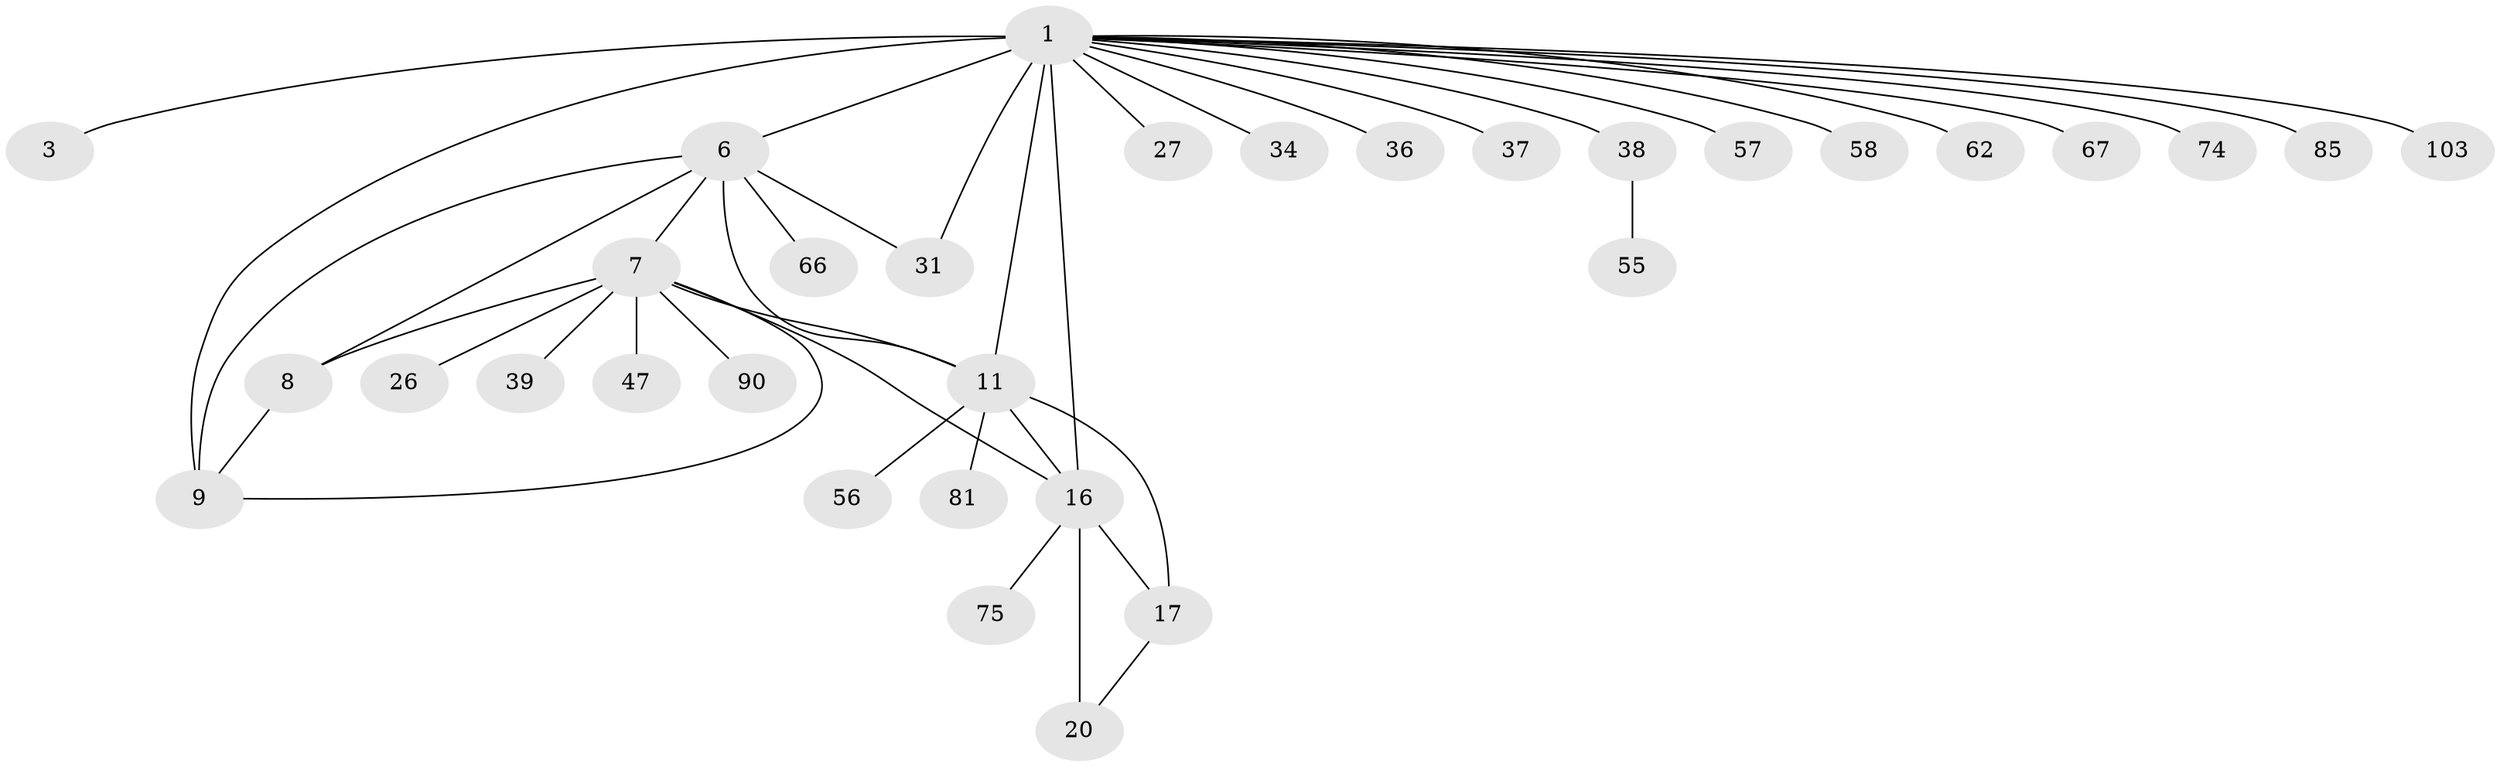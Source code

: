 // original degree distribution, {9: 0.009259259259259259, 7: 0.037037037037037035, 6: 0.05555555555555555, 10: 0.037037037037037035, 5: 0.037037037037037035, 8: 0.027777777777777776, 14: 0.009259259259259259, 11: 0.018518518518518517, 1: 0.5648148148148148, 2: 0.16666666666666666, 3: 0.037037037037037035}
// Generated by graph-tools (version 1.1) at 2025/19/03/04/25 18:19:45]
// undirected, 32 vertices, 42 edges
graph export_dot {
graph [start="1"]
  node [color=gray90,style=filled];
  1 [super="+2+4+22"];
  3 [super="+88+44"];
  6 [super="+13+46+45+78+41+10+51"];
  7;
  8 [super="+29+42"];
  9 [super="+73"];
  11 [super="+15+14+97+106+87+12+35"];
  16 [super="+19+76+40+101+69+18+52"];
  17;
  20 [super="+84+59"];
  26;
  27;
  31;
  34;
  36;
  37;
  38 [super="+79"];
  39;
  47 [super="+65"];
  55;
  56;
  57;
  58 [super="+61"];
  62;
  66;
  67;
  74;
  75;
  81 [super="+83"];
  85;
  90;
  103;
  1 -- 3 [weight=4];
  1 -- 62;
  1 -- 67;
  1 -- 9 [weight=2];
  1 -- 27;
  1 -- 16 [weight=3];
  1 -- 11 [weight=7];
  1 -- 34;
  1 -- 85;
  1 -- 103;
  1 -- 31;
  1 -- 36;
  1 -- 37;
  1 -- 6;
  1 -- 38;
  1 -- 74;
  1 -- 57;
  1 -- 58;
  6 -- 7 [weight=2];
  6 -- 8 [weight=2];
  6 -- 9 [weight=2];
  6 -- 66;
  6 -- 11 [weight=4];
  6 -- 31;
  7 -- 8;
  7 -- 9;
  7 -- 26;
  7 -- 39;
  7 -- 47;
  7 -- 90;
  7 -- 16;
  7 -- 11;
  8 -- 9;
  11 -- 81;
  11 -- 16;
  11 -- 17;
  11 -- 56;
  16 -- 17 [weight=3];
  16 -- 20 [weight=3];
  16 -- 75;
  17 -- 20;
  38 -- 55;
}
